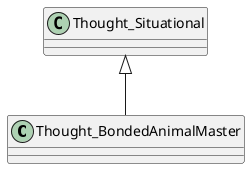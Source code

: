 @startuml
class Thought_BondedAnimalMaster {
}
Thought_Situational <|-- Thought_BondedAnimalMaster
@enduml
